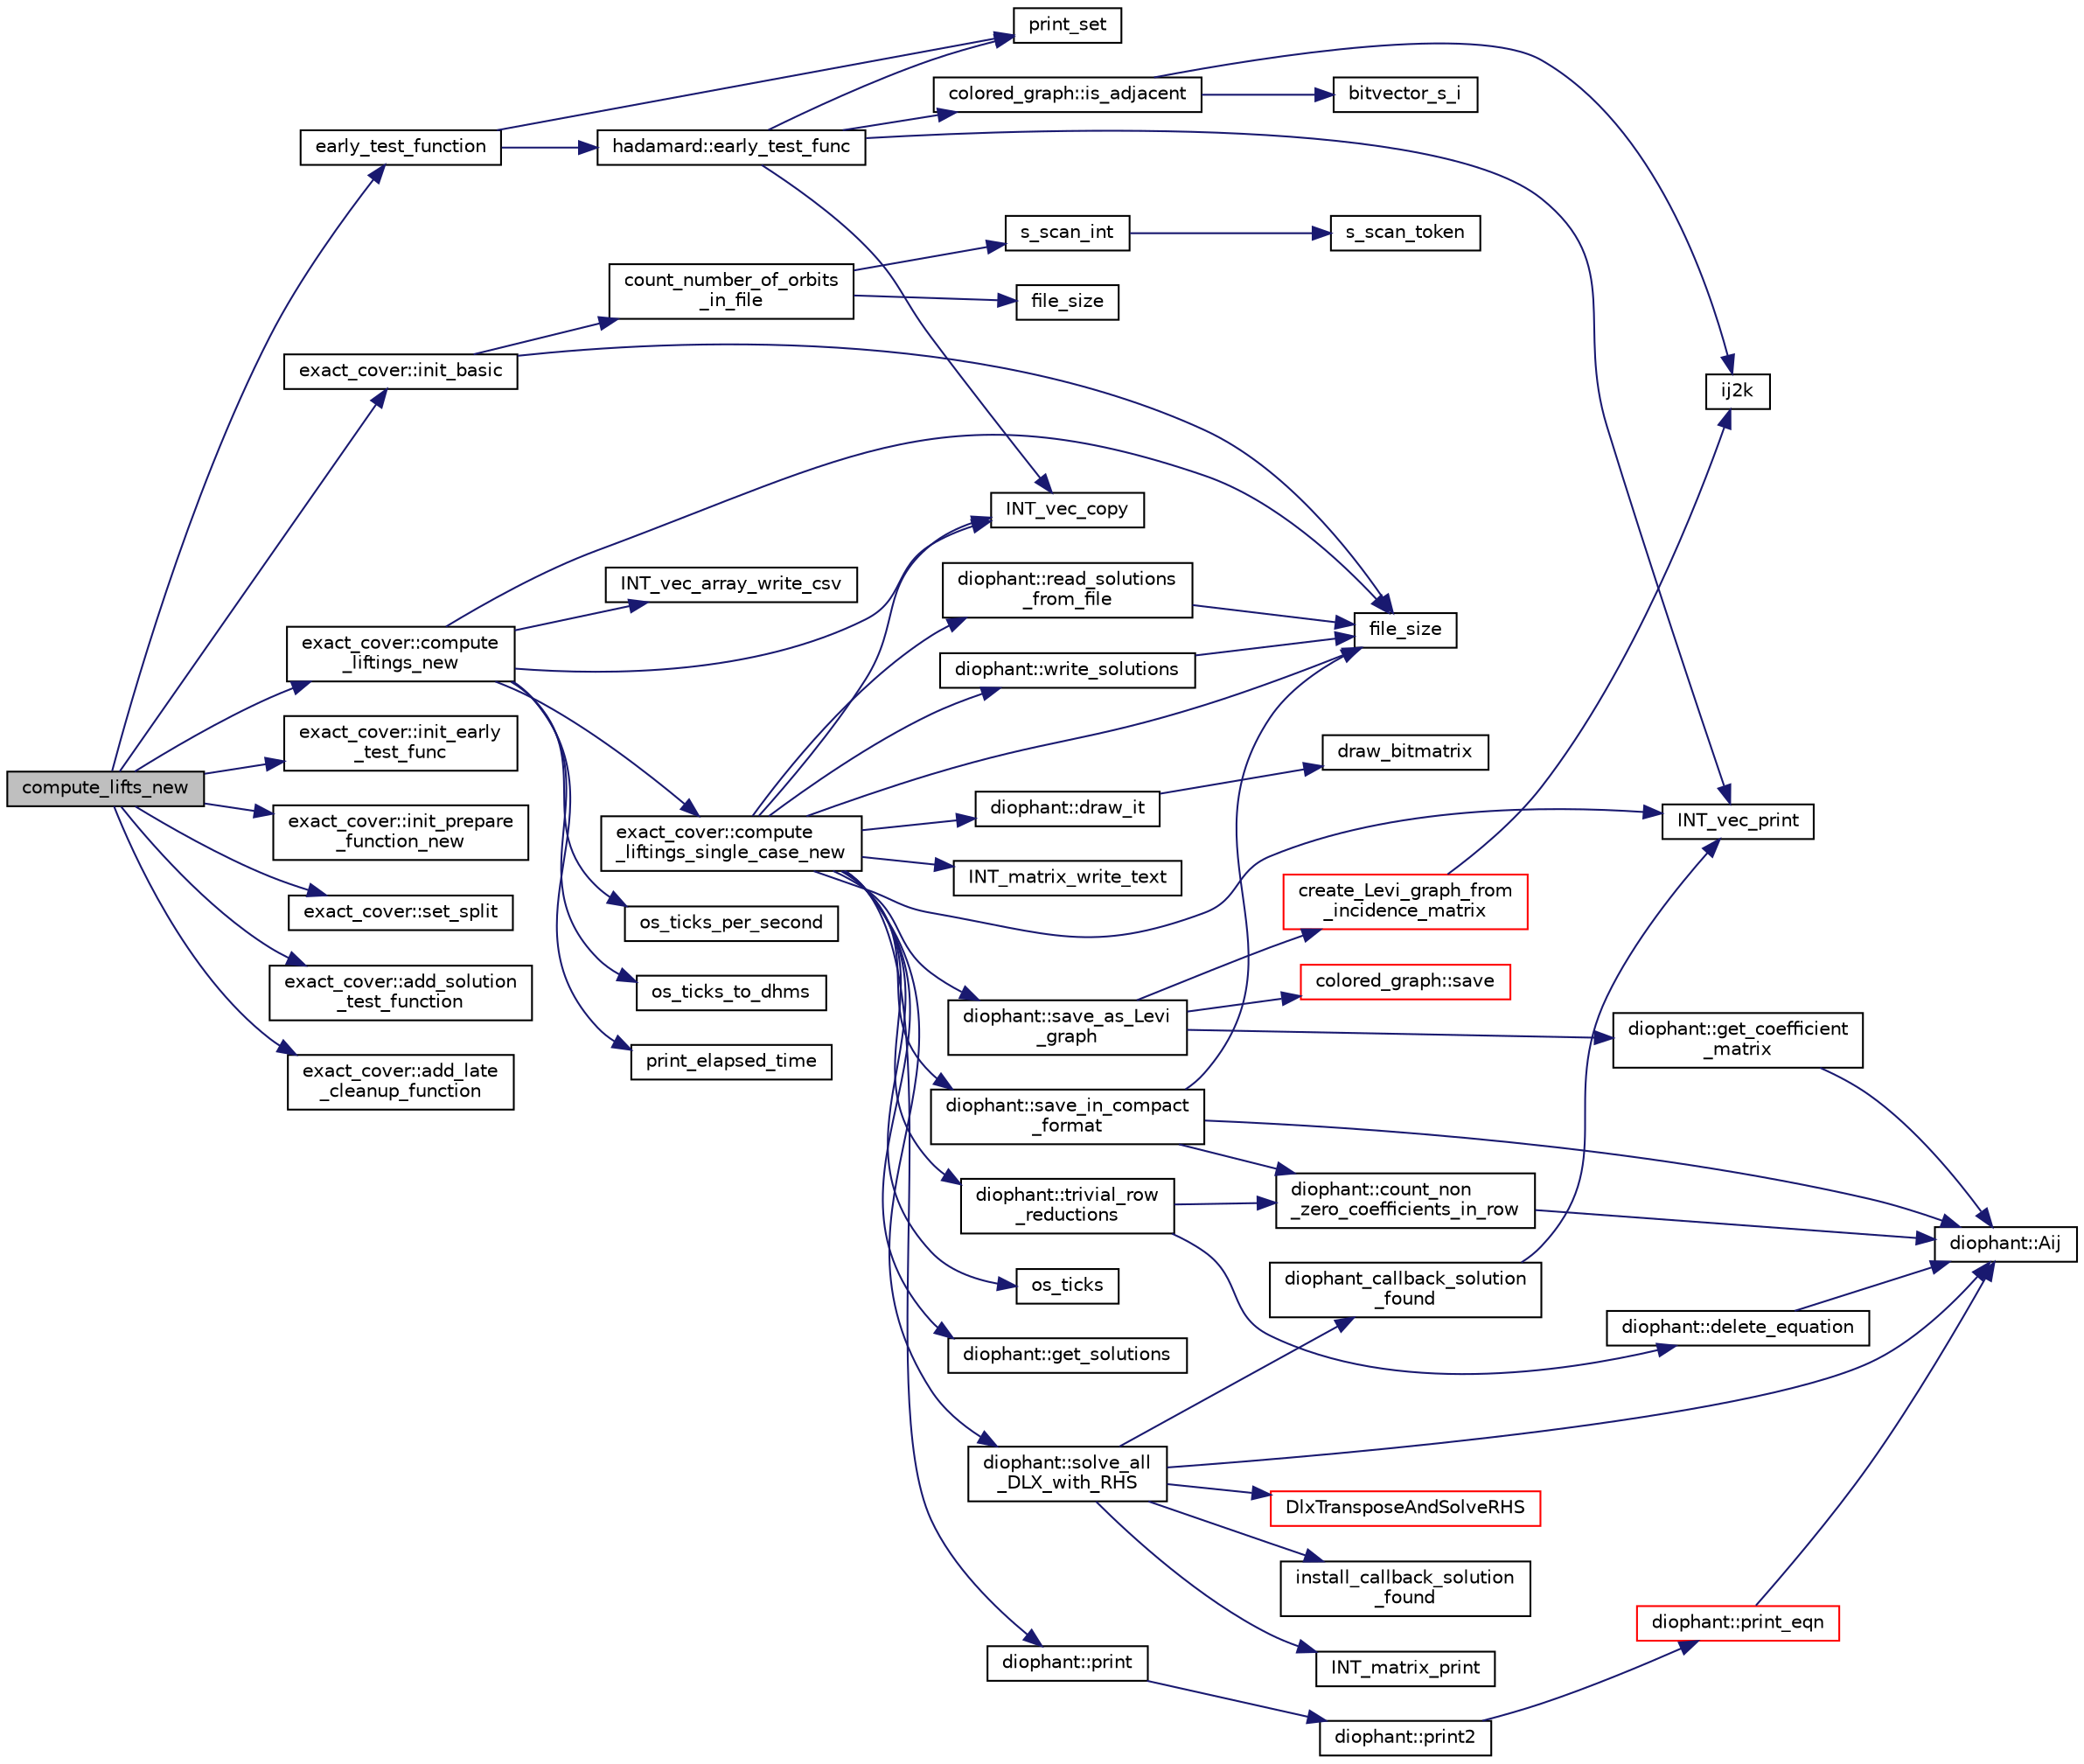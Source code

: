 digraph "compute_lifts_new"
{
  edge [fontname="Helvetica",fontsize="10",labelfontname="Helvetica",labelfontsize="10"];
  node [fontname="Helvetica",fontsize="10",shape=record];
  rankdir="LR";
  Node426 [label="compute_lifts_new",height=0.2,width=0.4,color="black", fillcolor="grey75", style="filled", fontcolor="black"];
  Node426 -> Node427 [color="midnightblue",fontsize="10",style="solid",fontname="Helvetica"];
  Node427 [label="exact_cover::init_basic",height=0.2,width=0.4,color="black", fillcolor="white", style="filled",URL="$df/d94/classexact__cover.html#a188961cda99906946f33aea0bef3c6ce"];
  Node427 -> Node428 [color="midnightblue",fontsize="10",style="solid",fontname="Helvetica"];
  Node428 [label="file_size",height=0.2,width=0.4,color="black", fillcolor="white", style="filled",URL="$df/dbf/sajeeb_8_c.html#a5c37cf5785204b6e9adf647dc14d0e50"];
  Node427 -> Node429 [color="midnightblue",fontsize="10",style="solid",fontname="Helvetica"];
  Node429 [label="count_number_of_orbits\l_in_file",height=0.2,width=0.4,color="black", fillcolor="white", style="filled",URL="$d5/db4/io__and__os_8h.html#a03fc77fe7369425fbd18f3fa587f1af5"];
  Node429 -> Node430 [color="midnightblue",fontsize="10",style="solid",fontname="Helvetica"];
  Node430 [label="file_size",height=0.2,width=0.4,color="black", fillcolor="white", style="filled",URL="$d4/d74/util_8_c.html#a5c37cf5785204b6e9adf647dc14d0e50"];
  Node429 -> Node431 [color="midnightblue",fontsize="10",style="solid",fontname="Helvetica"];
  Node431 [label="s_scan_int",height=0.2,width=0.4,color="black", fillcolor="white", style="filled",URL="$d4/d74/util_8_c.html#ab43cab8ae063700a2fc82113b69eea5f"];
  Node431 -> Node432 [color="midnightblue",fontsize="10",style="solid",fontname="Helvetica"];
  Node432 [label="s_scan_token",height=0.2,width=0.4,color="black", fillcolor="white", style="filled",URL="$d4/d74/util_8_c.html#a8d1a4ad92d09138f7a1a7e389469ed45"];
  Node426 -> Node433 [color="midnightblue",fontsize="10",style="solid",fontname="Helvetica"];
  Node433 [label="exact_cover::init_early\l_test_func",height=0.2,width=0.4,color="black", fillcolor="white", style="filled",URL="$df/d94/classexact__cover.html#aee841d3e1eddaab69d4a18b025d19ca6"];
  Node426 -> Node434 [color="midnightblue",fontsize="10",style="solid",fontname="Helvetica"];
  Node434 [label="early_test_function",height=0.2,width=0.4,color="black", fillcolor="white", style="filled",URL="$dd/d1d/hadamard_8_c.html#a31cd862d97914e4206b42d1c9a898353"];
  Node434 -> Node435 [color="midnightblue",fontsize="10",style="solid",fontname="Helvetica"];
  Node435 [label="print_set",height=0.2,width=0.4,color="black", fillcolor="white", style="filled",URL="$d0/dd1/blt_8h.html#a8c1a5fc71aea7ff31d181f0103196a24"];
  Node434 -> Node436 [color="midnightblue",fontsize="10",style="solid",fontname="Helvetica"];
  Node436 [label="hadamard::early_test_func",height=0.2,width=0.4,color="black", fillcolor="white", style="filled",URL="$d7/dbb/classhadamard.html#a299a7a683de28326c93c8fd5b9545144"];
  Node436 -> Node435 [color="midnightblue",fontsize="10",style="solid",fontname="Helvetica"];
  Node436 -> Node437 [color="midnightblue",fontsize="10",style="solid",fontname="Helvetica"];
  Node437 [label="INT_vec_print",height=0.2,width=0.4,color="black", fillcolor="white", style="filled",URL="$df/dbf/sajeeb_8_c.html#a79a5901af0b47dd0d694109543c027fe"];
  Node436 -> Node438 [color="midnightblue",fontsize="10",style="solid",fontname="Helvetica"];
  Node438 [label="INT_vec_copy",height=0.2,width=0.4,color="black", fillcolor="white", style="filled",URL="$df/dbf/sajeeb_8_c.html#ac2d875e27e009af6ec04d17254d11075"];
  Node436 -> Node439 [color="midnightblue",fontsize="10",style="solid",fontname="Helvetica"];
  Node439 [label="colored_graph::is_adjacent",height=0.2,width=0.4,color="black", fillcolor="white", style="filled",URL="$dc/de2/classcolored__graph.html#ac13cc7a798c3ee11bef01f01c8eab061"];
  Node439 -> Node440 [color="midnightblue",fontsize="10",style="solid",fontname="Helvetica"];
  Node440 [label="ij2k",height=0.2,width=0.4,color="black", fillcolor="white", style="filled",URL="$df/dbf/sajeeb_8_c.html#a68a0fe85ad4b80a9220cb33f9c4c0042"];
  Node439 -> Node441 [color="midnightblue",fontsize="10",style="solid",fontname="Helvetica"];
  Node441 [label="bitvector_s_i",height=0.2,width=0.4,color="black", fillcolor="white", style="filled",URL="$df/dbf/sajeeb_8_c.html#ac0135a3681a44df3fe7af1545676fbe2"];
  Node426 -> Node442 [color="midnightblue",fontsize="10",style="solid",fontname="Helvetica"];
  Node442 [label="exact_cover::init_prepare\l_function_new",height=0.2,width=0.4,color="black", fillcolor="white", style="filled",URL="$df/d94/classexact__cover.html#a9e89d3f72d33e5511c2abae0b29e4cb0"];
  Node426 -> Node443 [color="midnightblue",fontsize="10",style="solid",fontname="Helvetica"];
  Node443 [label="exact_cover::set_split",height=0.2,width=0.4,color="black", fillcolor="white", style="filled",URL="$df/d94/classexact__cover.html#a931a1b03aef6d50b927380425110992f"];
  Node426 -> Node444 [color="midnightblue",fontsize="10",style="solid",fontname="Helvetica"];
  Node444 [label="exact_cover::add_solution\l_test_function",height=0.2,width=0.4,color="black", fillcolor="white", style="filled",URL="$df/d94/classexact__cover.html#a53ef396371afebb15465d243e21d3cfc"];
  Node426 -> Node445 [color="midnightblue",fontsize="10",style="solid",fontname="Helvetica"];
  Node445 [label="exact_cover::add_late\l_cleanup_function",height=0.2,width=0.4,color="black", fillcolor="white", style="filled",URL="$df/d94/classexact__cover.html#aff4169e2c7db2c98736c5d59c486a1d0"];
  Node426 -> Node446 [color="midnightblue",fontsize="10",style="solid",fontname="Helvetica"];
  Node446 [label="exact_cover::compute\l_liftings_new",height=0.2,width=0.4,color="black", fillcolor="white", style="filled",URL="$df/d94/classexact__cover.html#a1438b5e280f85abcabeb7f68eeabb72b"];
  Node446 -> Node447 [color="midnightblue",fontsize="10",style="solid",fontname="Helvetica"];
  Node447 [label="exact_cover::compute\l_liftings_single_case_new",height=0.2,width=0.4,color="black", fillcolor="white", style="filled",URL="$df/d94/classexact__cover.html#ab111dd375f84d6f60ec7edeb2b18523e"];
  Node447 -> Node438 [color="midnightblue",fontsize="10",style="solid",fontname="Helvetica"];
  Node447 -> Node437 [color="midnightblue",fontsize="10",style="solid",fontname="Helvetica"];
  Node447 -> Node448 [color="midnightblue",fontsize="10",style="solid",fontname="Helvetica"];
  Node448 [label="diophant::print",height=0.2,width=0.4,color="black", fillcolor="white", style="filled",URL="$d7/d9c/classdiophant.html#a887f3ce883ac947ac177d50e727bf5e8"];
  Node448 -> Node449 [color="midnightblue",fontsize="10",style="solid",fontname="Helvetica"];
  Node449 [label="diophant::print2",height=0.2,width=0.4,color="black", fillcolor="white", style="filled",URL="$d7/d9c/classdiophant.html#af4b3684270925d0d766a3a0d3089e195"];
  Node449 -> Node450 [color="midnightblue",fontsize="10",style="solid",fontname="Helvetica"];
  Node450 [label="diophant::print_eqn",height=0.2,width=0.4,color="red", fillcolor="white", style="filled",URL="$d7/d9c/classdiophant.html#a94f356a90925f7a0d966f982a7c5a437"];
  Node450 -> Node451 [color="midnightblue",fontsize="10",style="solid",fontname="Helvetica"];
  Node451 [label="diophant::Aij",height=0.2,width=0.4,color="black", fillcolor="white", style="filled",URL="$d7/d9c/classdiophant.html#af86d3bf833485e2f2d7b4a19288fc698"];
  Node447 -> Node454 [color="midnightblue",fontsize="10",style="solid",fontname="Helvetica"];
  Node454 [label="diophant::trivial_row\l_reductions",height=0.2,width=0.4,color="black", fillcolor="white", style="filled",URL="$d7/d9c/classdiophant.html#a8d22fc916f3a0dc96604759f1685c1a3"];
  Node454 -> Node455 [color="midnightblue",fontsize="10",style="solid",fontname="Helvetica"];
  Node455 [label="diophant::count_non\l_zero_coefficients_in_row",height=0.2,width=0.4,color="black", fillcolor="white", style="filled",URL="$d7/d9c/classdiophant.html#a32575931589f47546ba7b7ef9fb99e68"];
  Node455 -> Node451 [color="midnightblue",fontsize="10",style="solid",fontname="Helvetica"];
  Node454 -> Node456 [color="midnightblue",fontsize="10",style="solid",fontname="Helvetica"];
  Node456 [label="diophant::delete_equation",height=0.2,width=0.4,color="black", fillcolor="white", style="filled",URL="$d7/d9c/classdiophant.html#a358275d27c4c84ec1314c0b2fa027f7e"];
  Node456 -> Node451 [color="midnightblue",fontsize="10",style="solid",fontname="Helvetica"];
  Node447 -> Node457 [color="midnightblue",fontsize="10",style="solid",fontname="Helvetica"];
  Node457 [label="diophant::draw_it",height=0.2,width=0.4,color="black", fillcolor="white", style="filled",URL="$d7/d9c/classdiophant.html#a2d767259ba2547eb19000e02a0035f08"];
  Node457 -> Node458 [color="midnightblue",fontsize="10",style="solid",fontname="Helvetica"];
  Node458 [label="draw_bitmatrix",height=0.2,width=0.4,color="black", fillcolor="white", style="filled",URL="$d9/d29/draw_8_c.html#a725151f4184826d0b71256f5c38e70f0"];
  Node447 -> Node459 [color="midnightblue",fontsize="10",style="solid",fontname="Helvetica"];
  Node459 [label="diophant::save_as_Levi\l_graph",height=0.2,width=0.4,color="black", fillcolor="white", style="filled",URL="$d7/d9c/classdiophant.html#ae4eb639f6ce4451428a473c5e2be429d"];
  Node459 -> Node460 [color="midnightblue",fontsize="10",style="solid",fontname="Helvetica"];
  Node460 [label="diophant::get_coefficient\l_matrix",height=0.2,width=0.4,color="black", fillcolor="white", style="filled",URL="$d7/d9c/classdiophant.html#a63b458bec7327942d408e2b3135aa4e7"];
  Node460 -> Node451 [color="midnightblue",fontsize="10",style="solid",fontname="Helvetica"];
  Node459 -> Node461 [color="midnightblue",fontsize="10",style="solid",fontname="Helvetica"];
  Node461 [label="create_Levi_graph_from\l_incidence_matrix",height=0.2,width=0.4,color="red", fillcolor="white", style="filled",URL="$da/da9/galois__global_8_c.html#a985e3f3df23d58f6aa691ba3e5e6f249"];
  Node461 -> Node440 [color="midnightblue",fontsize="10",style="solid",fontname="Helvetica"];
  Node459 -> Node466 [color="midnightblue",fontsize="10",style="solid",fontname="Helvetica"];
  Node466 [label="colored_graph::save",height=0.2,width=0.4,color="red", fillcolor="white", style="filled",URL="$dc/de2/classcolored__graph.html#a562912fb7464addacd865057a1a48f75"];
  Node447 -> Node477 [color="midnightblue",fontsize="10",style="solid",fontname="Helvetica"];
  Node477 [label="diophant::save_in_compact\l_format",height=0.2,width=0.4,color="black", fillcolor="white", style="filled",URL="$d7/d9c/classdiophant.html#a7119e1f2b15ffe94385227cf731b7e8e"];
  Node477 -> Node451 [color="midnightblue",fontsize="10",style="solid",fontname="Helvetica"];
  Node477 -> Node455 [color="midnightblue",fontsize="10",style="solid",fontname="Helvetica"];
  Node477 -> Node428 [color="midnightblue",fontsize="10",style="solid",fontname="Helvetica"];
  Node447 -> Node478 [color="midnightblue",fontsize="10",style="solid",fontname="Helvetica"];
  Node478 [label="os_ticks",height=0.2,width=0.4,color="black", fillcolor="white", style="filled",URL="$d5/db4/io__and__os_8h.html#a3da6d2b09e35d569adb7101dffcb5224"];
  Node447 -> Node479 [color="midnightblue",fontsize="10",style="solid",fontname="Helvetica"];
  Node479 [label="diophant::solve_all\l_DLX_with_RHS",height=0.2,width=0.4,color="black", fillcolor="white", style="filled",URL="$d7/d9c/classdiophant.html#a6423b067628b3caa1a6d2063ee803fac"];
  Node479 -> Node480 [color="midnightblue",fontsize="10",style="solid",fontname="Helvetica"];
  Node480 [label="install_callback_solution\l_found",height=0.2,width=0.4,color="black", fillcolor="white", style="filled",URL="$d9/d5e/lib_2foundations_2solvers_2dlx_8_c.html#a69c3d94a3b3f3520355fc78794c82783"];
  Node479 -> Node481 [color="midnightblue",fontsize="10",style="solid",fontname="Helvetica"];
  Node481 [label="diophant_callback_solution\l_found",height=0.2,width=0.4,color="black", fillcolor="white", style="filled",URL="$dc/dfe/diophant_8_c.html#a9868811a3121c55ac9dc2a116aa15d0c"];
  Node481 -> Node437 [color="midnightblue",fontsize="10",style="solid",fontname="Helvetica"];
  Node479 -> Node451 [color="midnightblue",fontsize="10",style="solid",fontname="Helvetica"];
  Node479 -> Node482 [color="midnightblue",fontsize="10",style="solid",fontname="Helvetica"];
  Node482 [label="INT_matrix_print",height=0.2,width=0.4,color="black", fillcolor="white", style="filled",URL="$d5/db4/io__and__os_8h.html#afd4180a24bef3a2b584668a4eaf607ff"];
  Node479 -> Node483 [color="midnightblue",fontsize="10",style="solid",fontname="Helvetica"];
  Node483 [label="DlxTransposeAndSolveRHS",height=0.2,width=0.4,color="red", fillcolor="white", style="filled",URL="$d9/d5e/lib_2foundations_2solvers_2dlx_8_c.html#ae4b7ea72e7db2005606be60f7fd70b94"];
  Node447 -> Node428 [color="midnightblue",fontsize="10",style="solid",fontname="Helvetica"];
  Node447 -> Node500 [color="midnightblue",fontsize="10",style="solid",fontname="Helvetica"];
  Node500 [label="diophant::read_solutions\l_from_file",height=0.2,width=0.4,color="black", fillcolor="white", style="filled",URL="$d7/d9c/classdiophant.html#a4077aed588c27beff6c309f096c6fef5"];
  Node500 -> Node428 [color="midnightblue",fontsize="10",style="solid",fontname="Helvetica"];
  Node447 -> Node501 [color="midnightblue",fontsize="10",style="solid",fontname="Helvetica"];
  Node501 [label="diophant::write_solutions",height=0.2,width=0.4,color="black", fillcolor="white", style="filled",URL="$d7/d9c/classdiophant.html#a5c17c2a311dd2e6b5d827810c68dc74e"];
  Node501 -> Node428 [color="midnightblue",fontsize="10",style="solid",fontname="Helvetica"];
  Node447 -> Node502 [color="midnightblue",fontsize="10",style="solid",fontname="Helvetica"];
  Node502 [label="diophant::get_solutions",height=0.2,width=0.4,color="black", fillcolor="white", style="filled",URL="$d7/d9c/classdiophant.html#a3a77d2ec2f596cbca5677dda567ca34b"];
  Node447 -> Node503 [color="midnightblue",fontsize="10",style="solid",fontname="Helvetica"];
  Node503 [label="INT_matrix_write_text",height=0.2,width=0.4,color="black", fillcolor="white", style="filled",URL="$d5/db4/io__and__os_8h.html#a3875416451748de5d1f4bf92f2716e53"];
  Node446 -> Node504 [color="midnightblue",fontsize="10",style="solid",fontname="Helvetica"];
  Node504 [label="os_ticks_per_second",height=0.2,width=0.4,color="black", fillcolor="white", style="filled",URL="$d5/db4/io__and__os_8h.html#a1b35e7a094dfde9db39ae352c9c17042"];
  Node446 -> Node505 [color="midnightblue",fontsize="10",style="solid",fontname="Helvetica"];
  Node505 [label="os_ticks_to_dhms",height=0.2,width=0.4,color="black", fillcolor="white", style="filled",URL="$d5/db4/io__and__os_8h.html#a0d715587fd9b8ab4e2bc822a2be313ba"];
  Node446 -> Node506 [color="midnightblue",fontsize="10",style="solid",fontname="Helvetica"];
  Node506 [label="print_elapsed_time",height=0.2,width=0.4,color="black", fillcolor="white", style="filled",URL="$d5/db4/io__and__os_8h.html#a92d16200f8fa968b259ca347e3549244"];
  Node446 -> Node438 [color="midnightblue",fontsize="10",style="solid",fontname="Helvetica"];
  Node446 -> Node428 [color="midnightblue",fontsize="10",style="solid",fontname="Helvetica"];
  Node446 -> Node507 [color="midnightblue",fontsize="10",style="solid",fontname="Helvetica"];
  Node507 [label="INT_vec_array_write_csv",height=0.2,width=0.4,color="black", fillcolor="white", style="filled",URL="$d5/db4/io__and__os_8h.html#a803b2b8fcb0a06e4b983a40a7d0c2232"];
}
